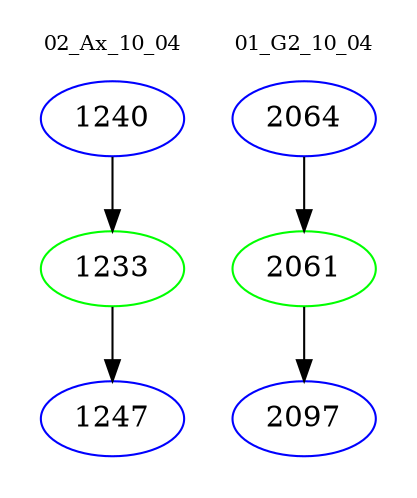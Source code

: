 digraph{
subgraph cluster_0 {
color = white
label = "02_Ax_10_04";
fontsize=10;
T0_1240 [label="1240", color="blue"]
T0_1240 -> T0_1233 [color="black"]
T0_1233 [label="1233", color="green"]
T0_1233 -> T0_1247 [color="black"]
T0_1247 [label="1247", color="blue"]
}
subgraph cluster_1 {
color = white
label = "01_G2_10_04";
fontsize=10;
T1_2064 [label="2064", color="blue"]
T1_2064 -> T1_2061 [color="black"]
T1_2061 [label="2061", color="green"]
T1_2061 -> T1_2097 [color="black"]
T1_2097 [label="2097", color="blue"]
}
}
